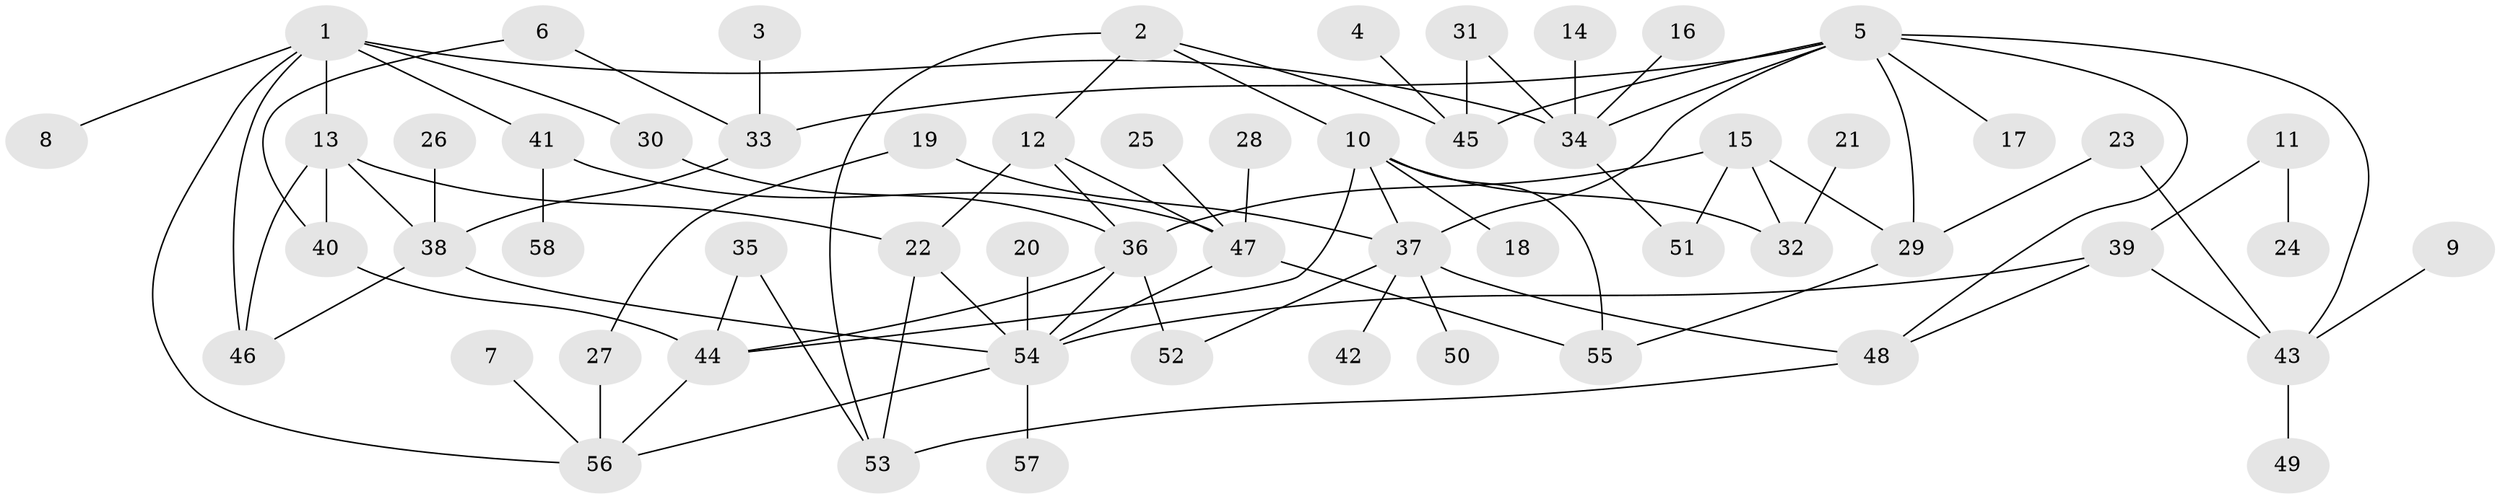 // original degree distribution, {5: 0.02608695652173913, 6: 0.0782608695652174, 4: 0.1391304347826087, 1: 0.3130434782608696, 2: 0.2956521739130435, 3: 0.14782608695652175}
// Generated by graph-tools (version 1.1) at 2025/49/03/09/25 03:49:18]
// undirected, 58 vertices, 87 edges
graph export_dot {
graph [start="1"]
  node [color=gray90,style=filled];
  1;
  2;
  3;
  4;
  5;
  6;
  7;
  8;
  9;
  10;
  11;
  12;
  13;
  14;
  15;
  16;
  17;
  18;
  19;
  20;
  21;
  22;
  23;
  24;
  25;
  26;
  27;
  28;
  29;
  30;
  31;
  32;
  33;
  34;
  35;
  36;
  37;
  38;
  39;
  40;
  41;
  42;
  43;
  44;
  45;
  46;
  47;
  48;
  49;
  50;
  51;
  52;
  53;
  54;
  55;
  56;
  57;
  58;
  1 -- 8 [weight=1.0];
  1 -- 13 [weight=1.0];
  1 -- 30 [weight=1.0];
  1 -- 34 [weight=1.0];
  1 -- 41 [weight=1.0];
  1 -- 46 [weight=1.0];
  1 -- 56 [weight=1.0];
  2 -- 10 [weight=1.0];
  2 -- 12 [weight=1.0];
  2 -- 45 [weight=1.0];
  2 -- 53 [weight=1.0];
  3 -- 33 [weight=1.0];
  4 -- 45 [weight=1.0];
  5 -- 17 [weight=1.0];
  5 -- 29 [weight=1.0];
  5 -- 33 [weight=1.0];
  5 -- 34 [weight=1.0];
  5 -- 37 [weight=1.0];
  5 -- 43 [weight=1.0];
  5 -- 45 [weight=1.0];
  5 -- 48 [weight=1.0];
  6 -- 33 [weight=1.0];
  6 -- 40 [weight=1.0];
  7 -- 56 [weight=1.0];
  9 -- 43 [weight=1.0];
  10 -- 18 [weight=1.0];
  10 -- 32 [weight=1.0];
  10 -- 37 [weight=1.0];
  10 -- 44 [weight=1.0];
  10 -- 55 [weight=1.0];
  11 -- 24 [weight=1.0];
  11 -- 39 [weight=1.0];
  12 -- 22 [weight=1.0];
  12 -- 36 [weight=1.0];
  12 -- 47 [weight=1.0];
  13 -- 22 [weight=1.0];
  13 -- 38 [weight=1.0];
  13 -- 40 [weight=1.0];
  13 -- 46 [weight=1.0];
  14 -- 34 [weight=1.0];
  15 -- 29 [weight=1.0];
  15 -- 32 [weight=1.0];
  15 -- 36 [weight=1.0];
  15 -- 51 [weight=1.0];
  16 -- 34 [weight=1.0];
  19 -- 27 [weight=1.0];
  19 -- 37 [weight=1.0];
  20 -- 54 [weight=1.0];
  21 -- 32 [weight=1.0];
  22 -- 53 [weight=1.0];
  22 -- 54 [weight=1.0];
  23 -- 29 [weight=1.0];
  23 -- 43 [weight=1.0];
  25 -- 47 [weight=1.0];
  26 -- 38 [weight=1.0];
  27 -- 56 [weight=1.0];
  28 -- 47 [weight=1.0];
  29 -- 55 [weight=1.0];
  30 -- 36 [weight=1.0];
  31 -- 34 [weight=1.0];
  31 -- 45 [weight=1.0];
  33 -- 38 [weight=1.0];
  34 -- 51 [weight=1.0];
  35 -- 44 [weight=1.0];
  35 -- 53 [weight=1.0];
  36 -- 44 [weight=1.0];
  36 -- 52 [weight=1.0];
  36 -- 54 [weight=1.0];
  37 -- 42 [weight=1.0];
  37 -- 48 [weight=1.0];
  37 -- 50 [weight=1.0];
  37 -- 52 [weight=1.0];
  38 -- 46 [weight=1.0];
  38 -- 54 [weight=1.0];
  39 -- 43 [weight=1.0];
  39 -- 48 [weight=1.0];
  39 -- 54 [weight=1.0];
  40 -- 44 [weight=1.0];
  41 -- 47 [weight=1.0];
  41 -- 58 [weight=1.0];
  43 -- 49 [weight=1.0];
  44 -- 56 [weight=1.0];
  47 -- 54 [weight=1.0];
  47 -- 55 [weight=1.0];
  48 -- 53 [weight=1.0];
  54 -- 56 [weight=1.0];
  54 -- 57 [weight=1.0];
}
